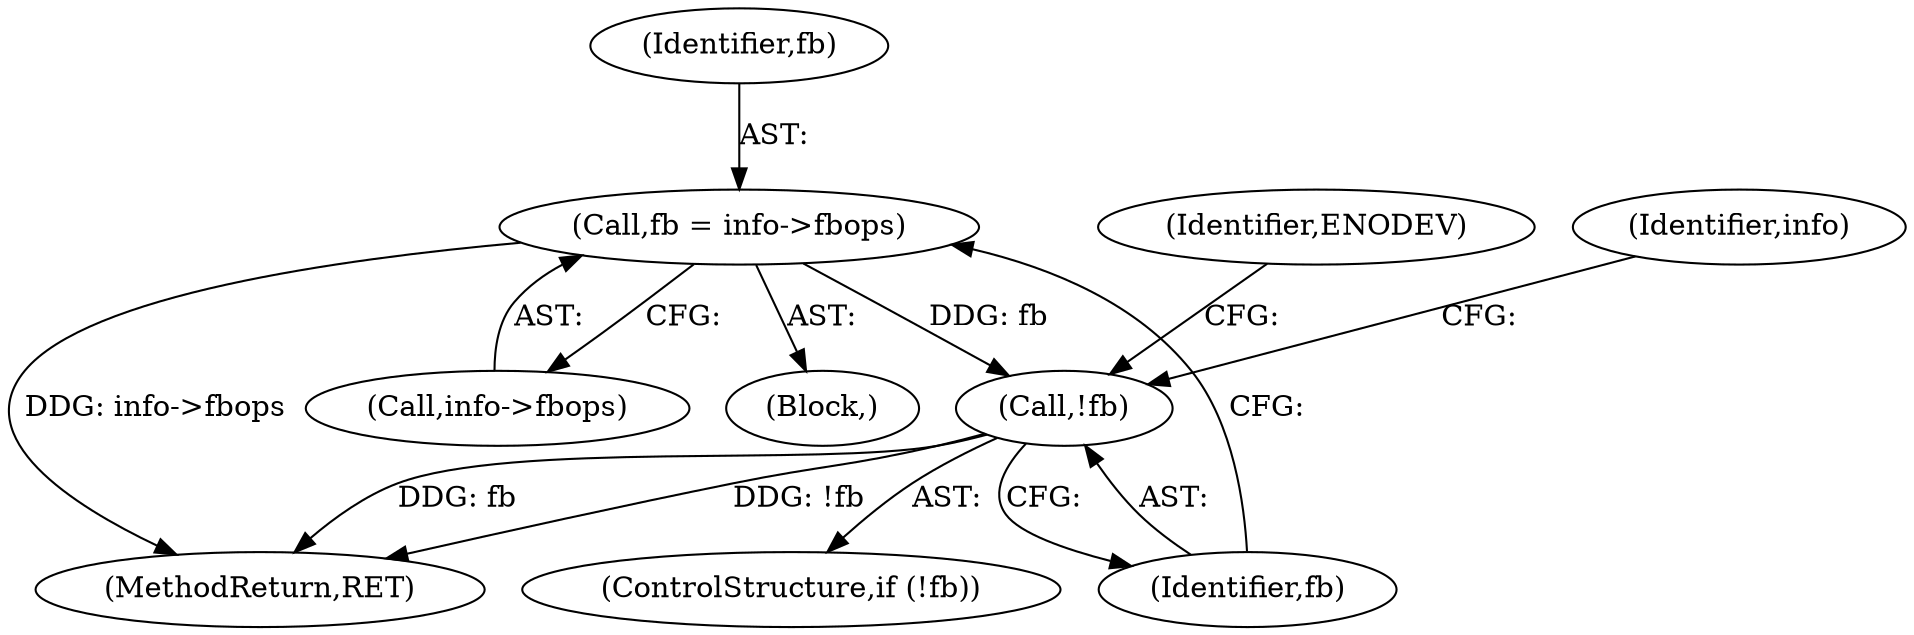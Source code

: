 digraph "0_linux_fc9bbca8f650e5f738af8806317c0a041a48ae4a@pointer" {
"1000120" [label="(Call,fb = info->fbops)"];
"1000126" [label="(Call,!fb)"];
"1000122" [label="(Call,info->fbops)"];
"1000121" [label="(Identifier,fb)"];
"1000125" [label="(ControlStructure,if (!fb))"];
"1000226" [label="(MethodReturn,RET)"];
"1000120" [label="(Call,fb = info->fbops)"];
"1000104" [label="(Block,)"];
"1000130" [label="(Identifier,ENODEV)"];
"1000126" [label="(Call,!fb)"];
"1000134" [label="(Identifier,info)"];
"1000127" [label="(Identifier,fb)"];
"1000120" -> "1000104"  [label="AST: "];
"1000120" -> "1000122"  [label="CFG: "];
"1000121" -> "1000120"  [label="AST: "];
"1000122" -> "1000120"  [label="AST: "];
"1000127" -> "1000120"  [label="CFG: "];
"1000120" -> "1000226"  [label="DDG: info->fbops"];
"1000120" -> "1000126"  [label="DDG: fb"];
"1000126" -> "1000125"  [label="AST: "];
"1000126" -> "1000127"  [label="CFG: "];
"1000127" -> "1000126"  [label="AST: "];
"1000130" -> "1000126"  [label="CFG: "];
"1000134" -> "1000126"  [label="CFG: "];
"1000126" -> "1000226"  [label="DDG: fb"];
"1000126" -> "1000226"  [label="DDG: !fb"];
}
